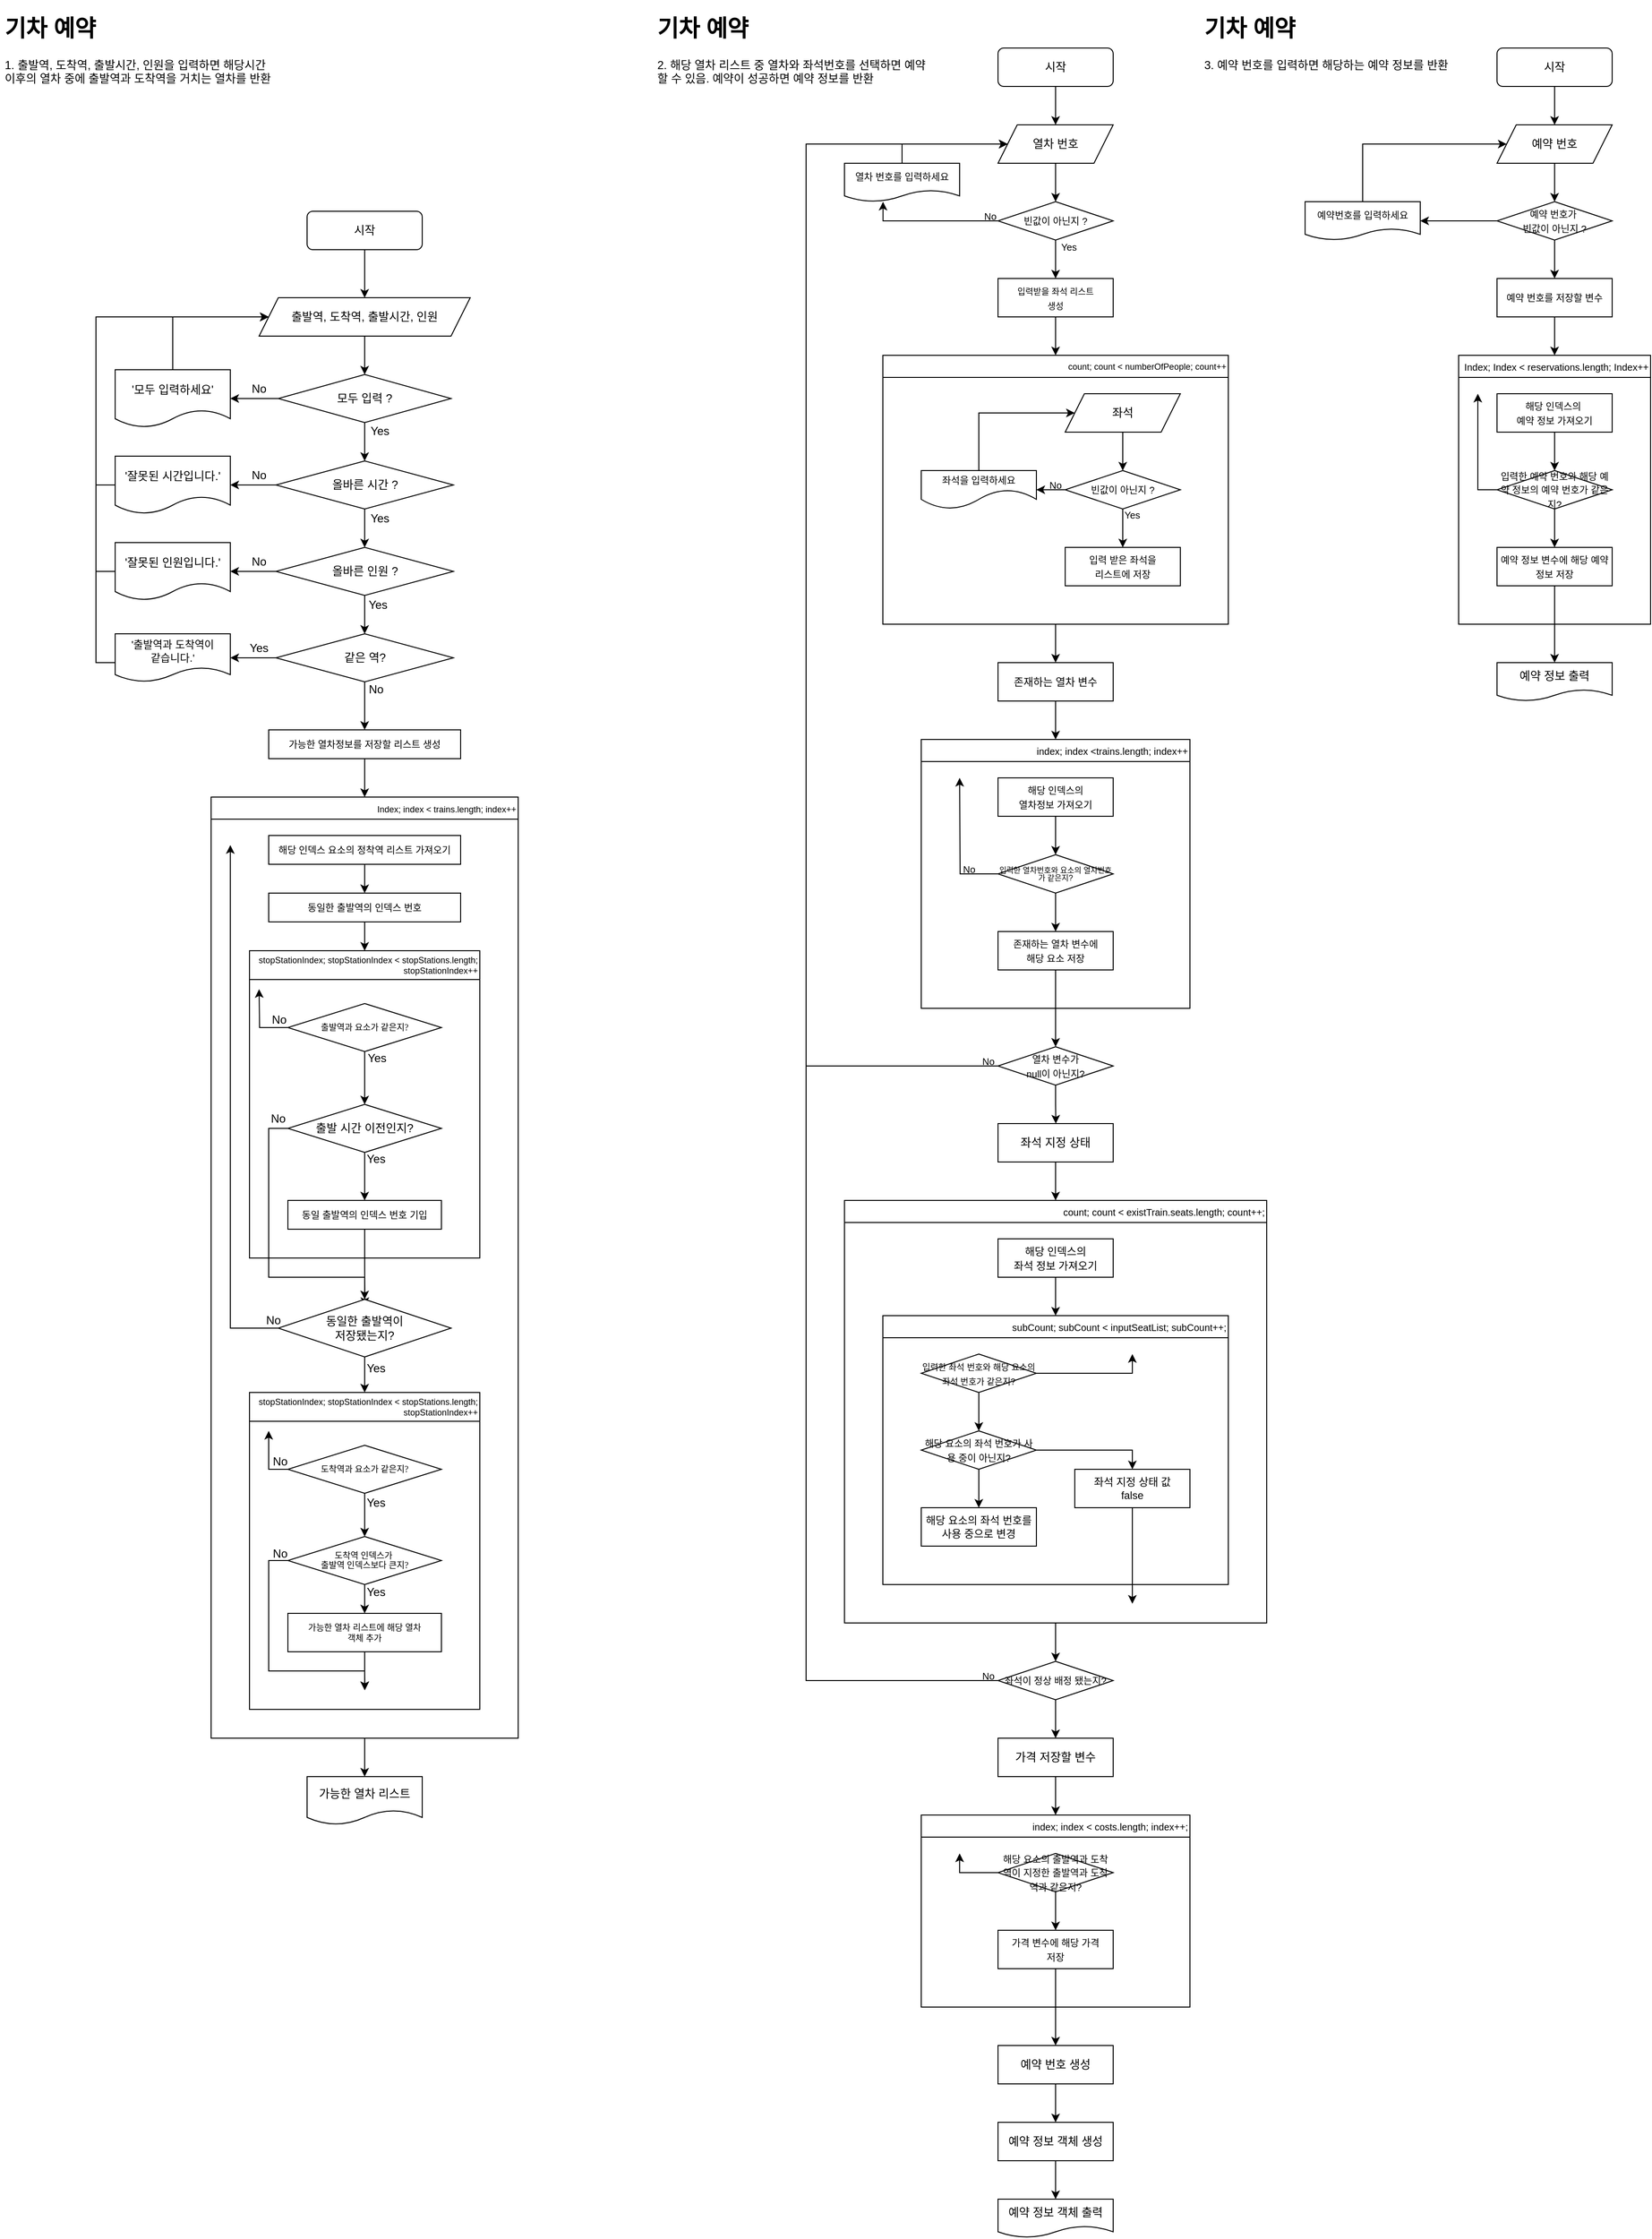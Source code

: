 <mxfile version="21.0.6" type="github">
  <diagram name="페이지-1" id="RF2ZQTDSKfN1Xpy7IFro">
    <mxGraphModel dx="910" dy="476" grid="1" gridSize="10" guides="1" tooltips="1" connect="1" arrows="1" fold="1" page="1" pageScale="1" pageWidth="1654" pageHeight="2336" math="0" shadow="0">
      <root>
        <mxCell id="0" />
        <mxCell id="1" parent="0" />
        <mxCell id="cRbMEcqVbHyRxsntm33S-1" value="&lt;h1&gt;기차 예약&lt;/h1&gt;&lt;p&gt;&lt;span style=&quot;background-color: initial;&quot;&gt;2. 해당 열차 리스트 중 열차와 좌석번호를 선택하면 예약할 수 있음. 예약이 성공하면 예약 정보를 반환&lt;/span&gt;&lt;br&gt;&lt;/p&gt;" style="text;html=1;strokeColor=none;fillColor=none;spacing=5;spacingTop=-20;whiteSpace=wrap;overflow=hidden;rounded=0;labelBackgroundColor=none;" parent="1" vertex="1">
          <mxGeometry x="720" y="40" width="290" height="110" as="geometry" />
        </mxCell>
        <mxCell id="cRbMEcqVbHyRxsntm33S-4" style="edgeStyle=orthogonalEdgeStyle;rounded=0;orthogonalLoop=1;jettySize=auto;html=1;exitX=0.5;exitY=1;exitDx=0;exitDy=0;entryX=0.5;entryY=0;entryDx=0;entryDy=0;labelBackgroundColor=none;fontColor=default;" parent="1" source="cRbMEcqVbHyRxsntm33S-2" target="cRbMEcqVbHyRxsntm33S-3" edge="1">
          <mxGeometry relative="1" as="geometry" />
        </mxCell>
        <mxCell id="cRbMEcqVbHyRxsntm33S-2" value="시작" style="rounded=1;whiteSpace=wrap;html=1;labelBackgroundColor=none;" parent="1" vertex="1">
          <mxGeometry x="360" y="250" width="120" height="40" as="geometry" />
        </mxCell>
        <mxCell id="cRbMEcqVbHyRxsntm33S-7" style="edgeStyle=orthogonalEdgeStyle;rounded=0;orthogonalLoop=1;jettySize=auto;html=1;exitX=0.5;exitY=1;exitDx=0;exitDy=0;entryX=0.5;entryY=0;entryDx=0;entryDy=0;labelBackgroundColor=none;fontColor=default;" parent="1" source="cRbMEcqVbHyRxsntm33S-3" target="cRbMEcqVbHyRxsntm33S-5" edge="1">
          <mxGeometry relative="1" as="geometry" />
        </mxCell>
        <mxCell id="cRbMEcqVbHyRxsntm33S-3" value="출발역, 도착역, 출발시간, 인원" style="shape=parallelogram;perimeter=parallelogramPerimeter;whiteSpace=wrap;html=1;fixedSize=1;labelBackgroundColor=none;" parent="1" vertex="1">
          <mxGeometry x="310" y="340" width="220" height="40" as="geometry" />
        </mxCell>
        <mxCell id="cRbMEcqVbHyRxsntm33S-9" style="edgeStyle=orthogonalEdgeStyle;rounded=0;orthogonalLoop=1;jettySize=auto;html=1;exitX=0;exitY=0.5;exitDx=0;exitDy=0;entryX=1;entryY=0.5;entryDx=0;entryDy=0;labelBackgroundColor=none;fontColor=default;" parent="1" source="cRbMEcqVbHyRxsntm33S-5" target="cRbMEcqVbHyRxsntm33S-8" edge="1">
          <mxGeometry relative="1" as="geometry" />
        </mxCell>
        <mxCell id="cRbMEcqVbHyRxsntm33S-12" value="" style="edgeStyle=orthogonalEdgeStyle;rounded=0;orthogonalLoop=1;jettySize=auto;html=1;startArrow=none;labelBackgroundColor=none;fontColor=default;" parent="1" source="cRbMEcqVbHyRxsntm33S-13" edge="1">
          <mxGeometry relative="1" as="geometry">
            <mxPoint x="250" y="445" as="targetPoint" />
          </mxGeometry>
        </mxCell>
        <mxCell id="cRbMEcqVbHyRxsntm33S-16" style="edgeStyle=orthogonalEdgeStyle;rounded=0;orthogonalLoop=1;jettySize=auto;html=1;entryX=0.5;entryY=0;entryDx=0;entryDy=0;labelBackgroundColor=none;fontColor=default;" parent="1" source="cRbMEcqVbHyRxsntm33S-5" target="cRbMEcqVbHyRxsntm33S-15" edge="1">
          <mxGeometry relative="1" as="geometry" />
        </mxCell>
        <mxCell id="cRbMEcqVbHyRxsntm33S-5" value="모두 입력 ?" style="rhombus;whiteSpace=wrap;html=1;labelBackgroundColor=none;" parent="1" vertex="1">
          <mxGeometry x="330" y="420" width="180" height="50" as="geometry" />
        </mxCell>
        <mxCell id="cRbMEcqVbHyRxsntm33S-10" style="edgeStyle=orthogonalEdgeStyle;rounded=0;orthogonalLoop=1;jettySize=auto;html=1;exitX=0.5;exitY=0;exitDx=0;exitDy=0;labelBackgroundColor=none;fontColor=default;" parent="1" source="cRbMEcqVbHyRxsntm33S-8" edge="1">
          <mxGeometry relative="1" as="geometry">
            <mxPoint x="320" y="360" as="targetPoint" />
            <Array as="points">
              <mxPoint x="220" y="360" />
            </Array>
          </mxGeometry>
        </mxCell>
        <mxCell id="cRbMEcqVbHyRxsntm33S-8" value="&#39;모두 입력하세요&#39;" style="shape=document;whiteSpace=wrap;html=1;boundedLbl=1;labelBackgroundColor=none;" parent="1" vertex="1">
          <mxGeometry x="160" y="415" width="120" height="60" as="geometry" />
        </mxCell>
        <mxCell id="cRbMEcqVbHyRxsntm33S-13" value="No" style="text;html=1;strokeColor=none;fillColor=none;align=center;verticalAlign=middle;whiteSpace=wrap;rounded=0;labelBackgroundColor=none;" parent="1" vertex="1">
          <mxGeometry x="280" y="420" width="60" height="30" as="geometry" />
        </mxCell>
        <mxCell id="cRbMEcqVbHyRxsntm33S-19" style="edgeStyle=orthogonalEdgeStyle;rounded=0;orthogonalLoop=1;jettySize=auto;html=1;exitX=0;exitY=0.5;exitDx=0;exitDy=0;entryX=1;entryY=0.5;entryDx=0;entryDy=0;labelBackgroundColor=none;fontColor=default;" parent="1" source="cRbMEcqVbHyRxsntm33S-15" target="cRbMEcqVbHyRxsntm33S-17" edge="1">
          <mxGeometry relative="1" as="geometry" />
        </mxCell>
        <mxCell id="cRbMEcqVbHyRxsntm33S-27" style="edgeStyle=orthogonalEdgeStyle;rounded=0;orthogonalLoop=1;jettySize=auto;html=1;exitX=0.5;exitY=1;exitDx=0;exitDy=0;entryX=0.5;entryY=0;entryDx=0;entryDy=0;labelBackgroundColor=none;fontColor=default;" parent="1" source="cRbMEcqVbHyRxsntm33S-15" target="cRbMEcqVbHyRxsntm33S-24" edge="1">
          <mxGeometry relative="1" as="geometry" />
        </mxCell>
        <mxCell id="cRbMEcqVbHyRxsntm33S-15" value="올바른 시간 ?" style="rhombus;whiteSpace=wrap;html=1;labelBackgroundColor=none;" parent="1" vertex="1">
          <mxGeometry x="327.5" y="510" width="185" height="50" as="geometry" />
        </mxCell>
        <mxCell id="cRbMEcqVbHyRxsntm33S-18" style="edgeStyle=orthogonalEdgeStyle;rounded=0;orthogonalLoop=1;jettySize=auto;html=1;exitX=0;exitY=0.5;exitDx=0;exitDy=0;entryX=0;entryY=0.5;entryDx=0;entryDy=0;labelBackgroundColor=none;fontColor=default;" parent="1" source="cRbMEcqVbHyRxsntm33S-17" target="cRbMEcqVbHyRxsntm33S-3" edge="1">
          <mxGeometry relative="1" as="geometry">
            <Array as="points">
              <mxPoint x="140" y="535" />
              <mxPoint x="140" y="360" />
            </Array>
          </mxGeometry>
        </mxCell>
        <mxCell id="cRbMEcqVbHyRxsntm33S-17" value="&#39;잘못된 시간입니다.&#39;" style="shape=document;whiteSpace=wrap;html=1;boundedLbl=1;labelBackgroundColor=none;" parent="1" vertex="1">
          <mxGeometry x="160" y="505" width="120" height="60" as="geometry" />
        </mxCell>
        <mxCell id="cRbMEcqVbHyRxsntm33S-20" value="No" style="text;html=1;strokeColor=none;fillColor=none;align=center;verticalAlign=middle;whiteSpace=wrap;rounded=0;labelBackgroundColor=none;" parent="1" vertex="1">
          <mxGeometry x="280" y="510" width="60" height="30" as="geometry" />
        </mxCell>
        <mxCell id="cRbMEcqVbHyRxsntm33S-21" value="Yes" style="text;html=1;strokeColor=none;fillColor=none;align=center;verticalAlign=middle;whiteSpace=wrap;rounded=0;labelBackgroundColor=none;" parent="1" vertex="1">
          <mxGeometry x="406" y="464" width="60" height="30" as="geometry" />
        </mxCell>
        <mxCell id="cRbMEcqVbHyRxsntm33S-22" value="Yes" style="text;html=1;strokeColor=none;fillColor=none;align=center;verticalAlign=middle;whiteSpace=wrap;rounded=0;labelBackgroundColor=none;" parent="1" vertex="1">
          <mxGeometry x="406" y="555" width="60" height="30" as="geometry" />
        </mxCell>
        <mxCell id="cRbMEcqVbHyRxsntm33S-28" style="edgeStyle=orthogonalEdgeStyle;rounded=0;orthogonalLoop=1;jettySize=auto;html=1;exitX=0;exitY=0.5;exitDx=0;exitDy=0;entryX=1;entryY=0.5;entryDx=0;entryDy=0;labelBackgroundColor=none;fontColor=default;" parent="1" source="cRbMEcqVbHyRxsntm33S-24" target="cRbMEcqVbHyRxsntm33S-25" edge="1">
          <mxGeometry relative="1" as="geometry" />
        </mxCell>
        <mxCell id="cRbMEcqVbHyRxsntm33S-76" style="edgeStyle=orthogonalEdgeStyle;rounded=0;orthogonalLoop=1;jettySize=auto;html=1;exitX=0.5;exitY=1;exitDx=0;exitDy=0;entryX=0.5;entryY=0;entryDx=0;entryDy=0;labelBackgroundColor=none;fontColor=default;" parent="1" source="cRbMEcqVbHyRxsntm33S-24" target="cRbMEcqVbHyRxsntm33S-72" edge="1">
          <mxGeometry relative="1" as="geometry" />
        </mxCell>
        <mxCell id="cRbMEcqVbHyRxsntm33S-24" value="올바른 인원 ?" style="rhombus;whiteSpace=wrap;html=1;labelBackgroundColor=none;" parent="1" vertex="1">
          <mxGeometry x="327.5" y="600" width="185" height="50" as="geometry" />
        </mxCell>
        <mxCell id="cRbMEcqVbHyRxsntm33S-30" style="edgeStyle=orthogonalEdgeStyle;rounded=0;orthogonalLoop=1;jettySize=auto;html=1;exitX=0;exitY=0.5;exitDx=0;exitDy=0;labelBackgroundColor=none;fontColor=default;" parent="1" source="cRbMEcqVbHyRxsntm33S-25" edge="1">
          <mxGeometry relative="1" as="geometry">
            <mxPoint x="320" y="360" as="targetPoint" />
            <Array as="points">
              <mxPoint x="140" y="625" />
              <mxPoint x="140" y="360" />
            </Array>
          </mxGeometry>
        </mxCell>
        <mxCell id="cRbMEcqVbHyRxsntm33S-25" value="&#39;잘못된 인원입니다.&#39;" style="shape=document;whiteSpace=wrap;html=1;boundedLbl=1;labelBackgroundColor=none;" parent="1" vertex="1">
          <mxGeometry x="160" y="595" width="120" height="60" as="geometry" />
        </mxCell>
        <mxCell id="cRbMEcqVbHyRxsntm33S-29" value="No" style="text;html=1;strokeColor=none;fillColor=none;align=center;verticalAlign=middle;whiteSpace=wrap;rounded=0;labelBackgroundColor=none;" parent="1" vertex="1">
          <mxGeometry x="280" y="600" width="60" height="30" as="geometry" />
        </mxCell>
        <mxCell id="cRbMEcqVbHyRxsntm33S-99" style="edgeStyle=orthogonalEdgeStyle;rounded=0;orthogonalLoop=1;jettySize=auto;html=1;exitX=0.5;exitY=1;exitDx=0;exitDy=0;entryX=0.5;entryY=0;entryDx=0;entryDy=0;labelBackgroundColor=none;fontColor=default;" parent="1" source="cRbMEcqVbHyRxsntm33S-46" target="cRbMEcqVbHyRxsntm33S-31" edge="1">
          <mxGeometry relative="1" as="geometry" />
        </mxCell>
        <mxCell id="cRbMEcqVbHyRxsntm33S-46" value="&lt;span style=&quot;font-size: 10px;&quot;&gt;가능한 열차정보를 저장할 리스트 생성&lt;/span&gt;" style="rounded=0;whiteSpace=wrap;html=1;labelBackgroundColor=none;" parent="1" vertex="1">
          <mxGeometry x="320" y="790" width="200" height="30" as="geometry" />
        </mxCell>
        <mxCell id="cRbMEcqVbHyRxsntm33S-57" style="edgeStyle=orthogonalEdgeStyle;rounded=0;orthogonalLoop=1;jettySize=auto;html=1;exitX=0;exitY=0.5;exitDx=0;exitDy=0;labelBackgroundColor=none;fontColor=default;" parent="1" source="cRbMEcqVbHyRxsntm33S-56" edge="1">
          <mxGeometry relative="1" as="geometry">
            <mxPoint x="280" y="910" as="targetPoint" />
            <Array as="points">
              <mxPoint x="280" y="1230" />
              <mxPoint x="280" y="816" />
            </Array>
          </mxGeometry>
        </mxCell>
        <mxCell id="cRbMEcqVbHyRxsntm33S-74" style="edgeStyle=orthogonalEdgeStyle;rounded=0;orthogonalLoop=1;jettySize=auto;html=1;exitX=0;exitY=0.5;exitDx=0;exitDy=0;entryX=1;entryY=0.5;entryDx=0;entryDy=0;labelBackgroundColor=none;fontColor=default;" parent="1" source="cRbMEcqVbHyRxsntm33S-72" target="cRbMEcqVbHyRxsntm33S-73" edge="1">
          <mxGeometry relative="1" as="geometry" />
        </mxCell>
        <mxCell id="cRbMEcqVbHyRxsntm33S-79" style="edgeStyle=orthogonalEdgeStyle;rounded=0;orthogonalLoop=1;jettySize=auto;html=1;exitX=0.5;exitY=1;exitDx=0;exitDy=0;entryX=0.5;entryY=0;entryDx=0;entryDy=0;labelBackgroundColor=none;fontColor=default;" parent="1" source="cRbMEcqVbHyRxsntm33S-72" target="cRbMEcqVbHyRxsntm33S-46" edge="1">
          <mxGeometry relative="1" as="geometry" />
        </mxCell>
        <mxCell id="cRbMEcqVbHyRxsntm33S-72" value="같은 역?" style="rhombus;whiteSpace=wrap;html=1;labelBackgroundColor=none;" parent="1" vertex="1">
          <mxGeometry x="327.5" y="690" width="185" height="50" as="geometry" />
        </mxCell>
        <mxCell id="cRbMEcqVbHyRxsntm33S-80" style="edgeStyle=orthogonalEdgeStyle;rounded=0;orthogonalLoop=1;jettySize=auto;html=1;exitX=0;exitY=0.5;exitDx=0;exitDy=0;labelBackgroundColor=none;fontColor=default;" parent="1" source="cRbMEcqVbHyRxsntm33S-73" edge="1">
          <mxGeometry relative="1" as="geometry">
            <mxPoint x="320" y="360" as="targetPoint" />
            <Array as="points">
              <mxPoint x="140" y="720" />
              <mxPoint x="140" y="360" />
            </Array>
          </mxGeometry>
        </mxCell>
        <mxCell id="cRbMEcqVbHyRxsntm33S-73" value="&#39;출발역과 도착역이 &lt;br style=&quot;font-size: 11px;&quot;&gt;같습니다.&#39;" style="shape=document;whiteSpace=wrap;html=1;boundedLbl=1;fontSize=11;labelBackgroundColor=none;" parent="1" vertex="1">
          <mxGeometry x="160" y="690" width="120" height="50" as="geometry" />
        </mxCell>
        <mxCell id="cRbMEcqVbHyRxsntm33S-75" value="Yes" style="text;html=1;strokeColor=none;fillColor=none;align=center;verticalAlign=middle;whiteSpace=wrap;rounded=0;labelBackgroundColor=none;" parent="1" vertex="1">
          <mxGeometry x="280" y="690" width="60" height="30" as="geometry" />
        </mxCell>
        <mxCell id="cRbMEcqVbHyRxsntm33S-77" value="Yes" style="text;html=1;strokeColor=none;fillColor=none;align=center;verticalAlign=middle;whiteSpace=wrap;rounded=0;labelBackgroundColor=none;" parent="1" vertex="1">
          <mxGeometry x="404" y="645" width="60" height="30" as="geometry" />
        </mxCell>
        <mxCell id="cRbMEcqVbHyRxsntm33S-78" value="No" style="text;html=1;strokeColor=none;fillColor=none;align=center;verticalAlign=middle;whiteSpace=wrap;rounded=0;labelBackgroundColor=none;" parent="1" vertex="1">
          <mxGeometry x="402" y="733" width="60" height="30" as="geometry" />
        </mxCell>
        <mxCell id="cRbMEcqVbHyRxsntm33S-103" style="edgeStyle=orthogonalEdgeStyle;rounded=0;orthogonalLoop=1;jettySize=auto;html=1;exitX=0.5;exitY=1;exitDx=0;exitDy=0;entryX=0.5;entryY=0;entryDx=0;entryDy=0;labelBackgroundColor=none;fontColor=default;" parent="1" source="cRbMEcqVbHyRxsntm33S-31" target="cRbMEcqVbHyRxsntm33S-102" edge="1">
          <mxGeometry relative="1" as="geometry" />
        </mxCell>
        <mxCell id="cRbMEcqVbHyRxsntm33S-31" value="&lt;span style=&quot;font-weight: normal;&quot;&gt;&lt;font style=&quot;font-size: 9px;&quot;&gt;Index; index &amp;lt; trains.length; index++&lt;/font&gt;&lt;/span&gt;" style="swimlane;whiteSpace=wrap;html=1;align=right;labelBackgroundColor=none;" parent="1" vertex="1">
          <mxGeometry x="260" y="860" width="320" height="980" as="geometry">
            <mxRectangle x="320" y="710" width="200" height="30" as="alternateBounds" />
          </mxGeometry>
        </mxCell>
        <mxCell id="cRbMEcqVbHyRxsntm33S-54" style="edgeStyle=orthogonalEdgeStyle;rounded=0;orthogonalLoop=1;jettySize=auto;html=1;exitX=0.5;exitY=1;exitDx=0;exitDy=0;entryX=0.5;entryY=0;entryDx=0;entryDy=0;labelBackgroundColor=none;fontColor=default;" parent="cRbMEcqVbHyRxsntm33S-31" source="cRbMEcqVbHyRxsntm33S-34" target="cRbMEcqVbHyRxsntm33S-51" edge="1">
          <mxGeometry relative="1" as="geometry" />
        </mxCell>
        <mxCell id="cRbMEcqVbHyRxsntm33S-34" value="&lt;font style=&quot;font-size: 10px;&quot;&gt;해당 인덱스 요소의 정착역 리스트 가져오기&lt;/font&gt;" style="rounded=0;whiteSpace=wrap;html=1;labelBackgroundColor=none;" parent="cRbMEcqVbHyRxsntm33S-31" vertex="1">
          <mxGeometry x="60" y="40" width="200" height="30" as="geometry" />
        </mxCell>
        <mxCell id="cRbMEcqVbHyRxsntm33S-35" value="&lt;span style=&quot;font-weight: normal; font-size: 9px;&quot;&gt;&lt;font style=&quot;font-size: 9px;&quot;&gt;stopStationIndex; stopStationIndex &amp;lt; stopStations.length; stopStationIndex++&lt;/font&gt;&lt;/span&gt;" style="swimlane;whiteSpace=wrap;html=1;startSize=30;fontSize=9;align=right;labelBackgroundColor=none;" parent="cRbMEcqVbHyRxsntm33S-31" vertex="1">
          <mxGeometry x="40" y="160" width="240" height="320" as="geometry" />
        </mxCell>
        <mxCell id="cRbMEcqVbHyRxsntm33S-45" style="edgeStyle=orthogonalEdgeStyle;rounded=0;orthogonalLoop=1;jettySize=auto;html=1;exitX=0;exitY=0.5;exitDx=0;exitDy=0;labelBackgroundColor=none;fontColor=default;" parent="cRbMEcqVbHyRxsntm33S-35" source="cRbMEcqVbHyRxsntm33S-36" edge="1">
          <mxGeometry relative="1" as="geometry">
            <mxPoint x="10" y="40" as="targetPoint" />
          </mxGeometry>
        </mxCell>
        <mxCell id="cRbMEcqVbHyRxsntm33S-83" style="edgeStyle=orthogonalEdgeStyle;rounded=0;orthogonalLoop=1;jettySize=auto;html=1;exitX=0.5;exitY=1;exitDx=0;exitDy=0;entryX=0.5;entryY=0;entryDx=0;entryDy=0;labelBackgroundColor=none;fontColor=default;" parent="cRbMEcqVbHyRxsntm33S-35" source="cRbMEcqVbHyRxsntm33S-36" target="cRbMEcqVbHyRxsntm33S-69" edge="1">
          <mxGeometry relative="1" as="geometry" />
        </mxCell>
        <mxCell id="cRbMEcqVbHyRxsntm33S-36" value="&lt;p style=&quot;font-size: 9px;&quot;&gt;&lt;font face=&quot;Tahoma&quot; style=&quot;font-size: 9px;&quot;&gt;출발역과 요소가 같은지?&lt;/font&gt;&lt;/p&gt;" style="rhombus;whiteSpace=wrap;html=1;fontSize=9;labelBackgroundColor=none;" parent="cRbMEcqVbHyRxsntm33S-35" vertex="1">
          <mxGeometry x="40" y="55" width="160" height="50" as="geometry" />
        </mxCell>
        <mxCell id="cRbMEcqVbHyRxsntm33S-85" style="edgeStyle=orthogonalEdgeStyle;rounded=0;orthogonalLoop=1;jettySize=auto;html=1;exitX=0.5;exitY=1;exitDx=0;exitDy=0;labelBackgroundColor=none;fontColor=default;" parent="cRbMEcqVbHyRxsntm33S-35" source="cRbMEcqVbHyRxsntm33S-41" edge="1">
          <mxGeometry relative="1" as="geometry">
            <mxPoint x="120.276" y="370" as="targetPoint" />
          </mxGeometry>
        </mxCell>
        <mxCell id="cRbMEcqVbHyRxsntm33S-41" value="&lt;font style=&quot;font-size: 10px;&quot;&gt;동일 출발역의 인덱스 번호 기입&lt;/font&gt;" style="rounded=0;whiteSpace=wrap;html=1;fontSize=11;labelBackgroundColor=none;" parent="cRbMEcqVbHyRxsntm33S-35" vertex="1">
          <mxGeometry x="40" y="260" width="160" height="30" as="geometry" />
        </mxCell>
        <mxCell id="cRbMEcqVbHyRxsntm33S-84" style="edgeStyle=orthogonalEdgeStyle;rounded=0;orthogonalLoop=1;jettySize=auto;html=1;exitX=0.5;exitY=1;exitDx=0;exitDy=0;entryX=0.5;entryY=0;entryDx=0;entryDy=0;labelBackgroundColor=none;fontColor=default;" parent="cRbMEcqVbHyRxsntm33S-35" source="cRbMEcqVbHyRxsntm33S-69" target="cRbMEcqVbHyRxsntm33S-41" edge="1">
          <mxGeometry relative="1" as="geometry" />
        </mxCell>
        <mxCell id="cRbMEcqVbHyRxsntm33S-69" value="출발 시간 이전인지?" style="rhombus;whiteSpace=wrap;html=1;labelBackgroundColor=none;" parent="cRbMEcqVbHyRxsntm33S-35" vertex="1">
          <mxGeometry x="40" y="160" width="160" height="50" as="geometry" />
        </mxCell>
        <mxCell id="cRbMEcqVbHyRxsntm33S-81" value="No" style="text;html=1;strokeColor=none;fillColor=none;align=center;verticalAlign=middle;whiteSpace=wrap;rounded=0;labelBackgroundColor=none;" parent="cRbMEcqVbHyRxsntm33S-35" vertex="1">
          <mxGeometry x="1" y="57" width="60" height="30" as="geometry" />
        </mxCell>
        <mxCell id="cRbMEcqVbHyRxsntm33S-82" value="No" style="text;html=1;strokeColor=none;fillColor=none;align=center;verticalAlign=middle;whiteSpace=wrap;rounded=0;labelBackgroundColor=none;" parent="cRbMEcqVbHyRxsntm33S-35" vertex="1">
          <mxGeometry y="160" width="60" height="30" as="geometry" />
        </mxCell>
        <mxCell id="cRbMEcqVbHyRxsntm33S-86" value="Yes" style="text;html=1;strokeColor=none;fillColor=none;align=center;verticalAlign=middle;whiteSpace=wrap;rounded=0;labelBackgroundColor=none;" parent="cRbMEcqVbHyRxsntm33S-35" vertex="1">
          <mxGeometry x="103" y="97" width="60" height="30" as="geometry" />
        </mxCell>
        <mxCell id="cRbMEcqVbHyRxsntm33S-87" value="Yes" style="text;html=1;strokeColor=none;fillColor=none;align=center;verticalAlign=middle;whiteSpace=wrap;rounded=0;labelBackgroundColor=none;" parent="cRbMEcqVbHyRxsntm33S-35" vertex="1">
          <mxGeometry x="102" y="202" width="60" height="30" as="geometry" />
        </mxCell>
        <mxCell id="cRbMEcqVbHyRxsntm33S-55" style="edgeStyle=orthogonalEdgeStyle;rounded=0;orthogonalLoop=1;jettySize=auto;html=1;exitX=0.5;exitY=1;exitDx=0;exitDy=0;entryX=0.5;entryY=0;entryDx=0;entryDy=0;labelBackgroundColor=none;fontColor=default;" parent="cRbMEcqVbHyRxsntm33S-31" source="cRbMEcqVbHyRxsntm33S-51" target="cRbMEcqVbHyRxsntm33S-35" edge="1">
          <mxGeometry relative="1" as="geometry" />
        </mxCell>
        <mxCell id="cRbMEcqVbHyRxsntm33S-51" value="&lt;font style=&quot;font-size: 10px;&quot;&gt;동일한 출발역의 인덱스 번호&lt;/font&gt;" style="rounded=0;whiteSpace=wrap;html=1;labelBackgroundColor=none;" parent="cRbMEcqVbHyRxsntm33S-31" vertex="1">
          <mxGeometry x="60" y="100" width="200" height="30" as="geometry" />
        </mxCell>
        <mxCell id="cRbMEcqVbHyRxsntm33S-58" value="&lt;span style=&quot;font-weight: normal; font-size: 9px;&quot;&gt;&lt;font style=&quot;font-size: 9px;&quot;&gt;stopStationIndex; stopStationIndex &amp;lt; stopStations.length; stopStationIndex++&lt;/font&gt;&lt;/span&gt;" style="swimlane;whiteSpace=wrap;html=1;startSize=30;fontSize=9;align=right;labelBackgroundColor=none;" parent="cRbMEcqVbHyRxsntm33S-31" vertex="1">
          <mxGeometry x="40" y="620" width="240" height="330" as="geometry" />
        </mxCell>
        <mxCell id="cRbMEcqVbHyRxsntm33S-59" style="edgeStyle=orthogonalEdgeStyle;rounded=0;orthogonalLoop=1;jettySize=auto;html=1;exitX=0.5;exitY=1;exitDx=0;exitDy=0;entryX=0.5;entryY=0;entryDx=0;entryDy=0;labelBackgroundColor=none;fontColor=default;" parent="cRbMEcqVbHyRxsntm33S-58" source="cRbMEcqVbHyRxsntm33S-61" target="cRbMEcqVbHyRxsntm33S-65" edge="1">
          <mxGeometry relative="1" as="geometry">
            <mxPoint x="120" y="135" as="targetPoint" />
          </mxGeometry>
        </mxCell>
        <mxCell id="cRbMEcqVbHyRxsntm33S-60" style="edgeStyle=orthogonalEdgeStyle;rounded=0;orthogonalLoop=1;jettySize=auto;html=1;exitX=0;exitY=0.5;exitDx=0;exitDy=0;labelBackgroundColor=none;fontColor=default;" parent="cRbMEcqVbHyRxsntm33S-58" source="cRbMEcqVbHyRxsntm33S-61" edge="1">
          <mxGeometry relative="1" as="geometry">
            <mxPoint x="20" y="40" as="targetPoint" />
            <Array as="points">
              <mxPoint x="20" y="80" />
              <mxPoint x="20" y="40" />
            </Array>
          </mxGeometry>
        </mxCell>
        <mxCell id="cRbMEcqVbHyRxsntm33S-61" value="&lt;p style=&quot;font-size: 9px;&quot;&gt;&lt;font face=&quot;Tahoma&quot; style=&quot;font-size: 9px;&quot;&gt;도착역과 요소가 같은지?&lt;/font&gt;&lt;/p&gt;" style="rhombus;whiteSpace=wrap;html=1;fontSize=9;labelBackgroundColor=none;" parent="cRbMEcqVbHyRxsntm33S-58" vertex="1">
          <mxGeometry x="40" y="55" width="160" height="50" as="geometry" />
        </mxCell>
        <mxCell id="cRbMEcqVbHyRxsntm33S-91" style="edgeStyle=orthogonalEdgeStyle;rounded=0;orthogonalLoop=1;jettySize=auto;html=1;exitX=0.5;exitY=1;exitDx=0;exitDy=0;entryX=0.5;entryY=0;entryDx=0;entryDy=0;labelBackgroundColor=none;fontColor=default;" parent="cRbMEcqVbHyRxsntm33S-58" source="cRbMEcqVbHyRxsntm33S-65" target="cRbMEcqVbHyRxsntm33S-67" edge="1">
          <mxGeometry relative="1" as="geometry" />
        </mxCell>
        <mxCell id="cRbMEcqVbHyRxsntm33S-100" style="edgeStyle=orthogonalEdgeStyle;rounded=0;orthogonalLoop=1;jettySize=auto;html=1;exitX=0;exitY=0.5;exitDx=0;exitDy=0;labelBackgroundColor=none;fontColor=default;" parent="cRbMEcqVbHyRxsntm33S-58" source="cRbMEcqVbHyRxsntm33S-65" edge="1">
          <mxGeometry relative="1" as="geometry">
            <mxPoint x="120" y="310" as="targetPoint" />
            <Array as="points">
              <mxPoint x="20" y="175" />
              <mxPoint x="20" y="290" />
            </Array>
          </mxGeometry>
        </mxCell>
        <mxCell id="cRbMEcqVbHyRxsntm33S-65" value="&lt;p style=&quot;font-size: 9px; line-height: 10%;&quot;&gt;&lt;font face=&quot;Tahoma&quot; style=&quot;font-size: 9px;&quot;&gt;도착역 인덱스가&amp;nbsp;&lt;/font&gt;&lt;/p&gt;&lt;p style=&quot;font-size: 9px; line-height: 10%;&quot;&gt;&lt;font face=&quot;Tahoma&quot; style=&quot;font-size: 9px;&quot;&gt;출발역 인덱스보다 큰지?&lt;/font&gt;&lt;/p&gt;" style="rhombus;whiteSpace=wrap;html=1;fontSize=9;labelBackgroundColor=none;" parent="cRbMEcqVbHyRxsntm33S-58" vertex="1">
          <mxGeometry x="40" y="150" width="160" height="50" as="geometry" />
        </mxCell>
        <mxCell id="cRbMEcqVbHyRxsntm33S-101" style="edgeStyle=orthogonalEdgeStyle;rounded=0;orthogonalLoop=1;jettySize=auto;html=1;exitX=0.5;exitY=1;exitDx=0;exitDy=0;labelBackgroundColor=none;fontColor=default;" parent="cRbMEcqVbHyRxsntm33S-58" source="cRbMEcqVbHyRxsntm33S-67" edge="1">
          <mxGeometry relative="1" as="geometry">
            <mxPoint x="120.276" y="310" as="targetPoint" />
          </mxGeometry>
        </mxCell>
        <mxCell id="cRbMEcqVbHyRxsntm33S-67" value="가능한 열차 리스트에 해당 열차 &lt;br&gt;객체 추가" style="rounded=0;whiteSpace=wrap;html=1;fontSize=9;labelBackgroundColor=none;" parent="cRbMEcqVbHyRxsntm33S-58" vertex="1">
          <mxGeometry x="40" y="230" width="160" height="40" as="geometry" />
        </mxCell>
        <mxCell id="cRbMEcqVbHyRxsntm33S-92" value="No" style="text;html=1;strokeColor=none;fillColor=none;align=center;verticalAlign=middle;whiteSpace=wrap;rounded=0;labelBackgroundColor=none;" parent="cRbMEcqVbHyRxsntm33S-58" vertex="1">
          <mxGeometry x="2" y="57" width="60" height="30" as="geometry" />
        </mxCell>
        <mxCell id="cRbMEcqVbHyRxsntm33S-93" value="No" style="text;html=1;strokeColor=none;fillColor=none;align=center;verticalAlign=middle;whiteSpace=wrap;rounded=0;labelBackgroundColor=none;" parent="cRbMEcqVbHyRxsntm33S-58" vertex="1">
          <mxGeometry x="2" y="153" width="60" height="30" as="geometry" />
        </mxCell>
        <mxCell id="cRbMEcqVbHyRxsntm33S-95" value="Yes" style="text;html=1;strokeColor=none;fillColor=none;align=center;verticalAlign=middle;whiteSpace=wrap;rounded=0;labelBackgroundColor=none;" parent="cRbMEcqVbHyRxsntm33S-58" vertex="1">
          <mxGeometry x="102" y="100" width="60" height="30" as="geometry" />
        </mxCell>
        <mxCell id="cRbMEcqVbHyRxsntm33S-96" value="Yes" style="text;html=1;strokeColor=none;fillColor=none;align=center;verticalAlign=middle;whiteSpace=wrap;rounded=0;labelBackgroundColor=none;" parent="cRbMEcqVbHyRxsntm33S-58" vertex="1">
          <mxGeometry x="102" y="193" width="60" height="30" as="geometry" />
        </mxCell>
        <mxCell id="cRbMEcqVbHyRxsntm33S-90" style="edgeStyle=orthogonalEdgeStyle;rounded=0;orthogonalLoop=1;jettySize=auto;html=1;exitX=0.5;exitY=1;exitDx=0;exitDy=0;entryX=0.5;entryY=0;entryDx=0;entryDy=0;labelBackgroundColor=none;fontColor=default;" parent="cRbMEcqVbHyRxsntm33S-31" source="cRbMEcqVbHyRxsntm33S-56" target="cRbMEcqVbHyRxsntm33S-58" edge="1">
          <mxGeometry relative="1" as="geometry" />
        </mxCell>
        <mxCell id="cRbMEcqVbHyRxsntm33S-56" value="동일한 출발역이 &lt;br&gt;저장됐는지?" style="rhombus;whiteSpace=wrap;html=1;labelBackgroundColor=none;" parent="cRbMEcqVbHyRxsntm33S-31" vertex="1">
          <mxGeometry x="70" y="523" width="180" height="60" as="geometry" />
        </mxCell>
        <mxCell id="cRbMEcqVbHyRxsntm33S-71" style="edgeStyle=orthogonalEdgeStyle;rounded=0;orthogonalLoop=1;jettySize=auto;html=1;exitX=0;exitY=0.5;exitDx=0;exitDy=0;entryX=0.5;entryY=0;entryDx=0;entryDy=0;labelBackgroundColor=none;fontColor=default;" parent="cRbMEcqVbHyRxsntm33S-31" source="cRbMEcqVbHyRxsntm33S-69" target="cRbMEcqVbHyRxsntm33S-56" edge="1">
          <mxGeometry relative="1" as="geometry">
            <Array as="points">
              <mxPoint x="60" y="345" />
              <mxPoint x="60" y="500" />
              <mxPoint x="160" y="500" />
            </Array>
          </mxGeometry>
        </mxCell>
        <mxCell id="cRbMEcqVbHyRxsntm33S-89" value="No" style="text;html=1;strokeColor=none;fillColor=none;align=center;verticalAlign=middle;whiteSpace=wrap;rounded=0;labelBackgroundColor=none;" parent="cRbMEcqVbHyRxsntm33S-31" vertex="1">
          <mxGeometry x="35" y="530" width="60" height="30" as="geometry" />
        </mxCell>
        <mxCell id="cRbMEcqVbHyRxsntm33S-94" value="Yes" style="text;html=1;strokeColor=none;fillColor=none;align=center;verticalAlign=middle;whiteSpace=wrap;rounded=0;labelBackgroundColor=none;" parent="cRbMEcqVbHyRxsntm33S-31" vertex="1">
          <mxGeometry x="142" y="580" width="60" height="30" as="geometry" />
        </mxCell>
        <mxCell id="cRbMEcqVbHyRxsntm33S-102" value="가능한 열차 리스트" style="shape=document;whiteSpace=wrap;html=1;boundedLbl=1;labelBackgroundColor=none;" parent="1" vertex="1">
          <mxGeometry x="360" y="1880" width="120" height="50" as="geometry" />
        </mxCell>
        <mxCell id="KlIbFlZ1iCcrMXt9_DOa-1" value="&lt;h1&gt;기차 예약&lt;/h1&gt;&lt;p&gt;1. 출발역, 도착역, 출발시간, 인원을 입력하면 해당시간 이후의 열차 중에 출발역과 도착역을 거치는 열차를 반환&lt;/p&gt;" style="text;html=1;strokeColor=none;fillColor=none;spacing=5;spacingTop=-20;whiteSpace=wrap;overflow=hidden;rounded=0;labelBackgroundColor=none;" parent="1" vertex="1">
          <mxGeometry x="40" y="40" width="290" height="190" as="geometry" />
        </mxCell>
        <mxCell id="KlIbFlZ1iCcrMXt9_DOa-4" style="edgeStyle=orthogonalEdgeStyle;rounded=0;orthogonalLoop=1;jettySize=auto;html=1;exitX=0.5;exitY=1;exitDx=0;exitDy=0;entryX=0.5;entryY=0;entryDx=0;entryDy=0;labelBackgroundColor=none;fontColor=default;" parent="1" source="KlIbFlZ1iCcrMXt9_DOa-2" target="KlIbFlZ1iCcrMXt9_DOa-3" edge="1">
          <mxGeometry relative="1" as="geometry" />
        </mxCell>
        <mxCell id="KlIbFlZ1iCcrMXt9_DOa-2" value="시작" style="rounded=1;whiteSpace=wrap;html=1;labelBackgroundColor=none;" parent="1" vertex="1">
          <mxGeometry x="1080" y="80" width="120" height="40" as="geometry" />
        </mxCell>
        <mxCell id="KlIbFlZ1iCcrMXt9_DOa-13" style="edgeStyle=orthogonalEdgeStyle;rounded=0;orthogonalLoop=1;jettySize=auto;html=1;exitX=0.5;exitY=1;exitDx=0;exitDy=0;entryX=0.5;entryY=0;entryDx=0;entryDy=0;labelBackgroundColor=none;fontColor=default;" parent="1" source="KlIbFlZ1iCcrMXt9_DOa-3" target="KlIbFlZ1iCcrMXt9_DOa-12" edge="1">
          <mxGeometry relative="1" as="geometry" />
        </mxCell>
        <mxCell id="KlIbFlZ1iCcrMXt9_DOa-3" value="열차 번호" style="shape=parallelogram;perimeter=parallelogramPerimeter;whiteSpace=wrap;html=1;fixedSize=1;labelBackgroundColor=none;" parent="1" vertex="1">
          <mxGeometry x="1080" y="160" width="120" height="40" as="geometry" />
        </mxCell>
        <mxCell id="KlIbFlZ1iCcrMXt9_DOa-33" style="edgeStyle=orthogonalEdgeStyle;rounded=0;orthogonalLoop=1;jettySize=auto;html=1;exitX=0.5;exitY=1;exitDx=0;exitDy=0;entryX=0.5;entryY=0;entryDx=0;entryDy=0;labelBackgroundColor=none;fontColor=default;" parent="1" source="KlIbFlZ1iCcrMXt9_DOa-5" target="KlIbFlZ1iCcrMXt9_DOa-32" edge="1">
          <mxGeometry relative="1" as="geometry" />
        </mxCell>
        <mxCell id="KlIbFlZ1iCcrMXt9_DOa-5" value="&lt;font style=&quot;font-weight: normal; font-size: 9px;&quot;&gt;count; count &amp;lt; numberOfPeople; count++&lt;/font&gt;" style="swimlane;whiteSpace=wrap;html=1;align=right;fontSize=9;labelBackgroundColor=none;" parent="1" vertex="1">
          <mxGeometry x="960" y="400" width="360" height="280" as="geometry" />
        </mxCell>
        <mxCell id="KlIbFlZ1iCcrMXt9_DOa-16" style="edgeStyle=orthogonalEdgeStyle;rounded=0;orthogonalLoop=1;jettySize=auto;html=1;exitX=0.5;exitY=1;exitDx=0;exitDy=0;entryX=0.5;entryY=0;entryDx=0;entryDy=0;labelBackgroundColor=none;fontColor=default;" parent="KlIbFlZ1iCcrMXt9_DOa-5" source="KlIbFlZ1iCcrMXt9_DOa-8" target="KlIbFlZ1iCcrMXt9_DOa-15" edge="1">
          <mxGeometry relative="1" as="geometry" />
        </mxCell>
        <mxCell id="KlIbFlZ1iCcrMXt9_DOa-8" value="좌석" style="shape=parallelogram;perimeter=parallelogramPerimeter;whiteSpace=wrap;html=1;fixedSize=1;labelBackgroundColor=none;" parent="KlIbFlZ1iCcrMXt9_DOa-5" vertex="1">
          <mxGeometry x="190" y="40" width="120" height="40" as="geometry" />
        </mxCell>
        <mxCell id="KlIbFlZ1iCcrMXt9_DOa-9" value="&lt;font style=&quot;font-size: 10px;&quot;&gt;입력 받은 좌석을 &lt;br&gt;리스트에 저장&lt;/font&gt;" style="rounded=0;whiteSpace=wrap;html=1;labelBackgroundColor=none;" parent="KlIbFlZ1iCcrMXt9_DOa-5" vertex="1">
          <mxGeometry x="190" y="200" width="120" height="40" as="geometry" />
        </mxCell>
        <mxCell id="KlIbFlZ1iCcrMXt9_DOa-17" style="edgeStyle=orthogonalEdgeStyle;rounded=0;orthogonalLoop=1;jettySize=auto;html=1;exitX=0.5;exitY=1;exitDx=0;exitDy=0;entryX=0.5;entryY=0;entryDx=0;entryDy=0;labelBackgroundColor=none;fontColor=default;" parent="KlIbFlZ1iCcrMXt9_DOa-5" source="KlIbFlZ1iCcrMXt9_DOa-15" target="KlIbFlZ1iCcrMXt9_DOa-9" edge="1">
          <mxGeometry relative="1" as="geometry" />
        </mxCell>
        <mxCell id="KlIbFlZ1iCcrMXt9_DOa-28" style="edgeStyle=orthogonalEdgeStyle;rounded=0;orthogonalLoop=1;jettySize=auto;html=1;exitX=0;exitY=0.5;exitDx=0;exitDy=0;entryX=1;entryY=0.5;entryDx=0;entryDy=0;labelBackgroundColor=none;fontColor=default;" parent="KlIbFlZ1iCcrMXt9_DOa-5" source="KlIbFlZ1iCcrMXt9_DOa-15" target="KlIbFlZ1iCcrMXt9_DOa-25" edge="1">
          <mxGeometry relative="1" as="geometry" />
        </mxCell>
        <mxCell id="KlIbFlZ1iCcrMXt9_DOa-15" value="&lt;font style=&quot;font-size: 10px;&quot;&gt;빈값이 아닌지 ?&lt;/font&gt;" style="rhombus;whiteSpace=wrap;html=1;labelBackgroundColor=none;" parent="KlIbFlZ1iCcrMXt9_DOa-5" vertex="1">
          <mxGeometry x="190" y="120" width="120" height="40" as="geometry" />
        </mxCell>
        <mxCell id="KlIbFlZ1iCcrMXt9_DOa-89" style="edgeStyle=orthogonalEdgeStyle;rounded=0;orthogonalLoop=1;jettySize=auto;html=1;exitX=0.5;exitY=0;exitDx=0;exitDy=0;entryX=0;entryY=0.5;entryDx=0;entryDy=0;labelBackgroundColor=none;fontColor=default;" parent="KlIbFlZ1iCcrMXt9_DOa-5" source="KlIbFlZ1iCcrMXt9_DOa-25" target="KlIbFlZ1iCcrMXt9_DOa-8" edge="1">
          <mxGeometry relative="1" as="geometry">
            <Array as="points">
              <mxPoint x="100" y="60" />
            </Array>
          </mxGeometry>
        </mxCell>
        <mxCell id="KlIbFlZ1iCcrMXt9_DOa-25" value="&lt;font style=&quot;font-size: 10px;&quot;&gt;좌석을 입력하세요&lt;/font&gt;" style="shape=document;whiteSpace=wrap;html=1;boundedLbl=1;size=0.5;labelBackgroundColor=none;" parent="KlIbFlZ1iCcrMXt9_DOa-5" vertex="1">
          <mxGeometry x="40" y="120" width="120" height="40" as="geometry" />
        </mxCell>
        <mxCell id="KlIbFlZ1iCcrMXt9_DOa-30" value="No" style="text;html=1;strokeColor=none;fillColor=none;align=center;verticalAlign=middle;whiteSpace=wrap;rounded=0;fontSize=10;labelBackgroundColor=none;" parent="KlIbFlZ1iCcrMXt9_DOa-5" vertex="1">
          <mxGeometry x="150" y="120" width="60" height="30" as="geometry" />
        </mxCell>
        <mxCell id="KlIbFlZ1iCcrMXt9_DOa-85" value="Yes" style="text;html=1;strokeColor=none;fillColor=none;align=center;verticalAlign=middle;whiteSpace=wrap;rounded=0;fontSize=10;labelBackgroundColor=none;" parent="KlIbFlZ1iCcrMXt9_DOa-5" vertex="1">
          <mxGeometry x="230" y="151" width="60" height="30" as="geometry" />
        </mxCell>
        <mxCell id="KlIbFlZ1iCcrMXt9_DOa-10" style="edgeStyle=orthogonalEdgeStyle;rounded=0;orthogonalLoop=1;jettySize=auto;html=1;exitX=0.5;exitY=1;exitDx=0;exitDy=0;entryX=0.5;entryY=0;entryDx=0;entryDy=0;labelBackgroundColor=none;fontColor=default;" parent="1" source="KlIbFlZ1iCcrMXt9_DOa-6" target="KlIbFlZ1iCcrMXt9_DOa-5" edge="1">
          <mxGeometry relative="1" as="geometry" />
        </mxCell>
        <mxCell id="KlIbFlZ1iCcrMXt9_DOa-6" value="&lt;font style=&quot;font-size: 9px;&quot;&gt;입력받을 좌석 리스트 &lt;br&gt;생성&lt;/font&gt;" style="rounded=0;whiteSpace=wrap;html=1;labelBackgroundColor=none;" parent="1" vertex="1">
          <mxGeometry x="1080" y="320" width="120" height="40" as="geometry" />
        </mxCell>
        <mxCell id="KlIbFlZ1iCcrMXt9_DOa-14" style="edgeStyle=orthogonalEdgeStyle;rounded=0;orthogonalLoop=1;jettySize=auto;html=1;exitX=0.5;exitY=1;exitDx=0;exitDy=0;entryX=0.5;entryY=0;entryDx=0;entryDy=0;labelBackgroundColor=none;fontColor=default;" parent="1" source="KlIbFlZ1iCcrMXt9_DOa-12" target="KlIbFlZ1iCcrMXt9_DOa-6" edge="1">
          <mxGeometry relative="1" as="geometry" />
        </mxCell>
        <mxCell id="KlIbFlZ1iCcrMXt9_DOa-23" style="edgeStyle=orthogonalEdgeStyle;rounded=0;orthogonalLoop=1;jettySize=auto;html=1;exitX=0;exitY=0.5;exitDx=0;exitDy=0;entryX=0.335;entryY=1.002;entryDx=0;entryDy=0;entryPerimeter=0;labelBackgroundColor=none;fontColor=default;" parent="1" source="KlIbFlZ1iCcrMXt9_DOa-12" target="KlIbFlZ1iCcrMXt9_DOa-21" edge="1">
          <mxGeometry relative="1" as="geometry" />
        </mxCell>
        <mxCell id="KlIbFlZ1iCcrMXt9_DOa-12" value="&lt;font style=&quot;font-size: 10px;&quot;&gt;빈값이 아닌지 ?&lt;/font&gt;" style="rhombus;whiteSpace=wrap;html=1;labelBackgroundColor=none;" parent="1" vertex="1">
          <mxGeometry x="1080" y="240" width="120" height="40" as="geometry" />
        </mxCell>
        <mxCell id="KlIbFlZ1iCcrMXt9_DOa-19" value="Yes" style="text;html=1;strokeColor=none;fillColor=none;align=center;verticalAlign=middle;whiteSpace=wrap;rounded=0;fontSize=10;labelBackgroundColor=none;" parent="1" vertex="1">
          <mxGeometry x="1124" y="272" width="60" height="30" as="geometry" />
        </mxCell>
        <mxCell id="KlIbFlZ1iCcrMXt9_DOa-20" value="No" style="text;html=1;strokeColor=none;fillColor=none;align=center;verticalAlign=middle;whiteSpace=wrap;rounded=0;fontSize=10;labelBackgroundColor=none;" parent="1" vertex="1">
          <mxGeometry x="1042" y="240" width="60" height="30" as="geometry" />
        </mxCell>
        <mxCell id="KlIbFlZ1iCcrMXt9_DOa-24" style="edgeStyle=orthogonalEdgeStyle;rounded=0;orthogonalLoop=1;jettySize=auto;html=1;exitX=0.5;exitY=0;exitDx=0;exitDy=0;entryX=0;entryY=0.5;entryDx=0;entryDy=0;labelBackgroundColor=none;fontColor=default;" parent="1" source="KlIbFlZ1iCcrMXt9_DOa-21" target="KlIbFlZ1iCcrMXt9_DOa-3" edge="1">
          <mxGeometry relative="1" as="geometry" />
        </mxCell>
        <mxCell id="KlIbFlZ1iCcrMXt9_DOa-21" value="&lt;font style=&quot;font-size: 10px;&quot;&gt;열차 번호를 입력하세요&lt;/font&gt;" style="shape=document;whiteSpace=wrap;html=1;boundedLbl=1;labelBackgroundColor=none;" parent="1" vertex="1">
          <mxGeometry x="920" y="200" width="120" height="40" as="geometry" />
        </mxCell>
        <mxCell id="KlIbFlZ1iCcrMXt9_DOa-31" value="&lt;span style=&quot;font-size: 10px; font-weight: 400;&quot;&gt;index; index &amp;lt;trains.length; index++&lt;/span&gt;" style="swimlane;whiteSpace=wrap;html=1;align=right;labelBackgroundColor=none;" parent="1" vertex="1">
          <mxGeometry x="1000" y="800" width="280" height="280" as="geometry" />
        </mxCell>
        <mxCell id="KlIbFlZ1iCcrMXt9_DOa-40" style="edgeStyle=orthogonalEdgeStyle;rounded=0;orthogonalLoop=1;jettySize=auto;html=1;exitX=0.5;exitY=1;exitDx=0;exitDy=0;entryX=0.5;entryY=0;entryDx=0;entryDy=0;labelBackgroundColor=none;fontColor=default;" parent="KlIbFlZ1iCcrMXt9_DOa-31" source="KlIbFlZ1iCcrMXt9_DOa-35" target="KlIbFlZ1iCcrMXt9_DOa-36" edge="1">
          <mxGeometry relative="1" as="geometry" />
        </mxCell>
        <mxCell id="KlIbFlZ1iCcrMXt9_DOa-35" value="&lt;font style=&quot;font-size: 10px;&quot;&gt;해당 인덱스의 &lt;br&gt;열차정보 가져오기&lt;/font&gt;" style="rounded=0;whiteSpace=wrap;html=1;labelBackgroundColor=none;" parent="KlIbFlZ1iCcrMXt9_DOa-31" vertex="1">
          <mxGeometry x="80" y="40" width="120" height="40" as="geometry" />
        </mxCell>
        <mxCell id="KlIbFlZ1iCcrMXt9_DOa-39" style="edgeStyle=orthogonalEdgeStyle;rounded=0;orthogonalLoop=1;jettySize=auto;html=1;exitX=0.5;exitY=1;exitDx=0;exitDy=0;entryX=0.5;entryY=0;entryDx=0;entryDy=0;labelBackgroundColor=none;fontColor=default;" parent="KlIbFlZ1iCcrMXt9_DOa-31" source="KlIbFlZ1iCcrMXt9_DOa-36" target="KlIbFlZ1iCcrMXt9_DOa-37" edge="1">
          <mxGeometry relative="1" as="geometry" />
        </mxCell>
        <mxCell id="KlIbFlZ1iCcrMXt9_DOa-42" style="edgeStyle=orthogonalEdgeStyle;rounded=0;orthogonalLoop=1;jettySize=auto;html=1;exitX=0;exitY=0.5;exitDx=0;exitDy=0;labelBackgroundColor=none;fontColor=default;" parent="KlIbFlZ1iCcrMXt9_DOa-31" source="KlIbFlZ1iCcrMXt9_DOa-36" edge="1">
          <mxGeometry relative="1" as="geometry">
            <mxPoint x="40" y="40" as="targetPoint" />
          </mxGeometry>
        </mxCell>
        <mxCell id="KlIbFlZ1iCcrMXt9_DOa-36" value="&lt;p style=&quot;line-height: 100%; font-size: 8px;&quot;&gt;&lt;font style=&quot;font-size: 8px;&quot;&gt;입력한 열차번호와 요소의 열차번호가 같은지?&lt;/font&gt;&lt;/p&gt;" style="rhombus;whiteSpace=wrap;html=1;labelBackgroundColor=none;" parent="KlIbFlZ1iCcrMXt9_DOa-31" vertex="1">
          <mxGeometry x="80" y="120" width="120" height="40" as="geometry" />
        </mxCell>
        <mxCell id="KlIbFlZ1iCcrMXt9_DOa-43" style="edgeStyle=orthogonalEdgeStyle;rounded=0;orthogonalLoop=1;jettySize=auto;html=1;exitX=0.5;exitY=1;exitDx=0;exitDy=0;labelBackgroundColor=none;fontColor=default;" parent="KlIbFlZ1iCcrMXt9_DOa-31" source="KlIbFlZ1iCcrMXt9_DOa-37" edge="1">
          <mxGeometry relative="1" as="geometry">
            <mxPoint x="140" y="320" as="targetPoint" />
          </mxGeometry>
        </mxCell>
        <mxCell id="KlIbFlZ1iCcrMXt9_DOa-37" value="&lt;span style=&quot;font-size: 10px;&quot;&gt;존재하는 열차 변수에 &lt;br&gt;해당 요소 저장&lt;/span&gt;" style="rounded=0;whiteSpace=wrap;html=1;labelBackgroundColor=none;" parent="KlIbFlZ1iCcrMXt9_DOa-31" vertex="1">
          <mxGeometry x="80" y="200" width="120" height="40" as="geometry" />
        </mxCell>
        <mxCell id="KlIbFlZ1iCcrMXt9_DOa-41" value="No" style="text;html=1;strokeColor=none;fillColor=none;align=center;verticalAlign=middle;whiteSpace=wrap;rounded=0;fontSize=10;labelBackgroundColor=none;" parent="KlIbFlZ1iCcrMXt9_DOa-31" vertex="1">
          <mxGeometry x="20" y="120" width="60" height="30" as="geometry" />
        </mxCell>
        <mxCell id="KlIbFlZ1iCcrMXt9_DOa-34" style="edgeStyle=orthogonalEdgeStyle;rounded=0;orthogonalLoop=1;jettySize=auto;html=1;exitX=0.5;exitY=1;exitDx=0;exitDy=0;entryX=0.5;entryY=0;entryDx=0;entryDy=0;labelBackgroundColor=none;fontColor=default;" parent="1" source="KlIbFlZ1iCcrMXt9_DOa-32" target="KlIbFlZ1iCcrMXt9_DOa-31" edge="1">
          <mxGeometry relative="1" as="geometry" />
        </mxCell>
        <mxCell id="KlIbFlZ1iCcrMXt9_DOa-32" value="존재하는 열차 변수" style="rounded=0;whiteSpace=wrap;html=1;fontSize=11;labelBackgroundColor=none;" parent="1" vertex="1">
          <mxGeometry x="1080" y="720" width="120" height="40" as="geometry" />
        </mxCell>
        <mxCell id="KlIbFlZ1iCcrMXt9_DOa-47" style="edgeStyle=orthogonalEdgeStyle;rounded=0;orthogonalLoop=1;jettySize=auto;html=1;exitX=0.5;exitY=1;exitDx=0;exitDy=0;labelBackgroundColor=none;fontColor=default;" parent="1" source="KlIbFlZ1iCcrMXt9_DOa-44" edge="1">
          <mxGeometry relative="1" as="geometry">
            <mxPoint x="1140.276" y="1200" as="targetPoint" />
          </mxGeometry>
        </mxCell>
        <mxCell id="KlIbFlZ1iCcrMXt9_DOa-86" style="edgeStyle=orthogonalEdgeStyle;rounded=0;orthogonalLoop=1;jettySize=auto;html=1;exitX=0;exitY=0.5;exitDx=0;exitDy=0;labelBackgroundColor=none;fontColor=default;" parent="1" source="KlIbFlZ1iCcrMXt9_DOa-44" edge="1">
          <mxGeometry relative="1" as="geometry">
            <mxPoint x="1090" y="180.0" as="targetPoint" />
            <Array as="points">
              <mxPoint x="880" y="1140" />
              <mxPoint x="880" y="180" />
            </Array>
          </mxGeometry>
        </mxCell>
        <mxCell id="KlIbFlZ1iCcrMXt9_DOa-44" value="&lt;span style=&quot;font-size: 10px;&quot;&gt;열차 변수가 &lt;br&gt;null이 아닌지?&lt;/span&gt;" style="rhombus;whiteSpace=wrap;html=1;labelBackgroundColor=none;" parent="1" vertex="1">
          <mxGeometry x="1080" y="1120" width="120" height="40" as="geometry" />
        </mxCell>
        <mxCell id="KlIbFlZ1iCcrMXt9_DOa-46" value="No" style="text;html=1;strokeColor=none;fillColor=none;align=center;verticalAlign=middle;whiteSpace=wrap;rounded=0;fontSize=10;labelBackgroundColor=none;" parent="1" vertex="1">
          <mxGeometry x="1040" y="1120" width="60" height="30" as="geometry" />
        </mxCell>
        <mxCell id="KlIbFlZ1iCcrMXt9_DOa-67" style="edgeStyle=orthogonalEdgeStyle;rounded=0;orthogonalLoop=1;jettySize=auto;html=1;exitX=0.5;exitY=1;exitDx=0;exitDy=0;entryX=0.5;entryY=0;entryDx=0;entryDy=0;labelBackgroundColor=none;fontColor=default;" parent="1" source="KlIbFlZ1iCcrMXt9_DOa-48" target="KlIbFlZ1iCcrMXt9_DOa-65" edge="1">
          <mxGeometry relative="1" as="geometry" />
        </mxCell>
        <mxCell id="KlIbFlZ1iCcrMXt9_DOa-48" value="&lt;span style=&quot;font-size: 10px; font-weight: 400;&quot;&gt;count; count &amp;lt; existTrain.seats.length; count++;&lt;/span&gt;" style="swimlane;whiteSpace=wrap;html=1;align=right;labelBackgroundColor=none;" parent="1" vertex="1">
          <mxGeometry x="920" y="1280" width="440" height="440" as="geometry" />
        </mxCell>
        <mxCell id="KlIbFlZ1iCcrMXt9_DOa-87" style="edgeStyle=orthogonalEdgeStyle;rounded=0;orthogonalLoop=1;jettySize=auto;html=1;exitX=0.5;exitY=1;exitDx=0;exitDy=0;entryX=0.5;entryY=0;entryDx=0;entryDy=0;labelBackgroundColor=none;fontColor=default;" parent="KlIbFlZ1iCcrMXt9_DOa-48" source="KlIbFlZ1iCcrMXt9_DOa-49" target="KlIbFlZ1iCcrMXt9_DOa-50" edge="1">
          <mxGeometry relative="1" as="geometry" />
        </mxCell>
        <mxCell id="KlIbFlZ1iCcrMXt9_DOa-49" value="&lt;font style=&quot;font-size: 11px;&quot;&gt;해당 인덱스의 &lt;br&gt;좌석 정보 가져오기&lt;/font&gt;" style="rounded=0;whiteSpace=wrap;html=1;labelBackgroundColor=none;" parent="KlIbFlZ1iCcrMXt9_DOa-48" vertex="1">
          <mxGeometry x="160" y="40" width="120" height="40" as="geometry" />
        </mxCell>
        <mxCell id="KlIbFlZ1iCcrMXt9_DOa-50" value="&lt;span style=&quot;font-size: 10px; font-weight: 400;&quot;&gt;subCount; subCount &amp;lt; inputSeatList; subCount++;&lt;/span&gt;" style="swimlane;whiteSpace=wrap;html=1;align=right;labelBackgroundColor=none;" parent="KlIbFlZ1iCcrMXt9_DOa-48" vertex="1">
          <mxGeometry x="40" y="120" width="360" height="280" as="geometry" />
        </mxCell>
        <mxCell id="KlIbFlZ1iCcrMXt9_DOa-62" style="edgeStyle=orthogonalEdgeStyle;rounded=0;orthogonalLoop=1;jettySize=auto;html=1;exitX=0.5;exitY=1;exitDx=0;exitDy=0;entryX=0.5;entryY=0;entryDx=0;entryDy=0;labelBackgroundColor=none;fontColor=default;" parent="KlIbFlZ1iCcrMXt9_DOa-50" source="KlIbFlZ1iCcrMXt9_DOa-52" target="KlIbFlZ1iCcrMXt9_DOa-54" edge="1">
          <mxGeometry relative="1" as="geometry" />
        </mxCell>
        <mxCell id="KlIbFlZ1iCcrMXt9_DOa-64" style="edgeStyle=orthogonalEdgeStyle;rounded=0;orthogonalLoop=1;jettySize=auto;html=1;exitX=1;exitY=0.5;exitDx=0;exitDy=0;labelBackgroundColor=none;fontColor=default;" parent="KlIbFlZ1iCcrMXt9_DOa-50" source="KlIbFlZ1iCcrMXt9_DOa-52" edge="1">
          <mxGeometry relative="1" as="geometry">
            <mxPoint x="260" y="40" as="targetPoint" />
            <Array as="points">
              <mxPoint x="260" y="60" />
            </Array>
          </mxGeometry>
        </mxCell>
        <mxCell id="KlIbFlZ1iCcrMXt9_DOa-52" value="&lt;font style=&quot;font-size: 9px;&quot;&gt;입력한 좌석 번호와 해당 요소의 좌석 번호가 같은지?&lt;/font&gt;" style="rhombus;whiteSpace=wrap;html=1;labelBackgroundColor=none;" parent="KlIbFlZ1iCcrMXt9_DOa-50" vertex="1">
          <mxGeometry x="40" y="40" width="120" height="40" as="geometry" />
        </mxCell>
        <mxCell id="KlIbFlZ1iCcrMXt9_DOa-61" style="edgeStyle=orthogonalEdgeStyle;rounded=0;orthogonalLoop=1;jettySize=auto;html=1;exitX=1;exitY=0.5;exitDx=0;exitDy=0;entryX=0.5;entryY=0;entryDx=0;entryDy=0;labelBackgroundColor=none;fontColor=default;" parent="KlIbFlZ1iCcrMXt9_DOa-50" source="KlIbFlZ1iCcrMXt9_DOa-54" target="KlIbFlZ1iCcrMXt9_DOa-59" edge="1">
          <mxGeometry relative="1" as="geometry" />
        </mxCell>
        <mxCell id="KlIbFlZ1iCcrMXt9_DOa-63" style="edgeStyle=orthogonalEdgeStyle;rounded=0;orthogonalLoop=1;jettySize=auto;html=1;exitX=0.5;exitY=1;exitDx=0;exitDy=0;entryX=0.5;entryY=0;entryDx=0;entryDy=0;labelBackgroundColor=none;fontColor=default;" parent="KlIbFlZ1iCcrMXt9_DOa-50" source="KlIbFlZ1iCcrMXt9_DOa-54" target="KlIbFlZ1iCcrMXt9_DOa-55" edge="1">
          <mxGeometry relative="1" as="geometry" />
        </mxCell>
        <mxCell id="KlIbFlZ1iCcrMXt9_DOa-54" value="&lt;font style=&quot;font-size: 10px;&quot;&gt;해당 요소의 좌석 번호가 사용 중이 아닌지?&lt;/font&gt;" style="rhombus;whiteSpace=wrap;html=1;labelBackgroundColor=none;" parent="KlIbFlZ1iCcrMXt9_DOa-50" vertex="1">
          <mxGeometry x="40" y="120" width="120" height="40" as="geometry" />
        </mxCell>
        <mxCell id="KlIbFlZ1iCcrMXt9_DOa-55" value="해당 요소의 좌석 번호를 사용 중으로 변경" style="rounded=0;whiteSpace=wrap;html=1;spacing=2;fontSize=11;labelBackgroundColor=none;" parent="KlIbFlZ1iCcrMXt9_DOa-50" vertex="1">
          <mxGeometry x="40" y="200" width="120" height="40" as="geometry" />
        </mxCell>
        <mxCell id="KlIbFlZ1iCcrMXt9_DOa-60" style="edgeStyle=orthogonalEdgeStyle;rounded=0;orthogonalLoop=1;jettySize=auto;html=1;exitX=0.5;exitY=1;exitDx=0;exitDy=0;labelBackgroundColor=none;fontColor=default;" parent="KlIbFlZ1iCcrMXt9_DOa-50" source="KlIbFlZ1iCcrMXt9_DOa-59" edge="1">
          <mxGeometry relative="1" as="geometry">
            <mxPoint x="260" y="300" as="targetPoint" />
          </mxGeometry>
        </mxCell>
        <mxCell id="KlIbFlZ1iCcrMXt9_DOa-59" value="좌석 지정 상태 값 &lt;br&gt;false" style="rounded=0;whiteSpace=wrap;html=1;fontSize=11;labelBackgroundColor=none;" parent="KlIbFlZ1iCcrMXt9_DOa-50" vertex="1">
          <mxGeometry x="200" y="160" width="120" height="40" as="geometry" />
        </mxCell>
        <mxCell id="KlIbFlZ1iCcrMXt9_DOa-57" style="edgeStyle=orthogonalEdgeStyle;rounded=0;orthogonalLoop=1;jettySize=auto;html=1;exitX=0.5;exitY=1;exitDx=0;exitDy=0;entryX=0.5;entryY=0;entryDx=0;entryDy=0;labelBackgroundColor=none;fontColor=default;" parent="1" source="KlIbFlZ1iCcrMXt9_DOa-56" target="KlIbFlZ1iCcrMXt9_DOa-48" edge="1">
          <mxGeometry relative="1" as="geometry" />
        </mxCell>
        <mxCell id="KlIbFlZ1iCcrMXt9_DOa-56" value="좌석 지정 상태" style="rounded=0;whiteSpace=wrap;html=1;labelBackgroundColor=none;" parent="1" vertex="1">
          <mxGeometry x="1080" y="1200" width="120" height="40" as="geometry" />
        </mxCell>
        <mxCell id="KlIbFlZ1iCcrMXt9_DOa-66" style="edgeStyle=orthogonalEdgeStyle;rounded=0;orthogonalLoop=1;jettySize=auto;html=1;exitX=0;exitY=0.5;exitDx=0;exitDy=0;labelBackgroundColor=none;fontColor=default;" parent="1" source="KlIbFlZ1iCcrMXt9_DOa-65" edge="1">
          <mxGeometry relative="1" as="geometry">
            <mxPoint x="1090" y="180.0" as="targetPoint" />
            <Array as="points">
              <mxPoint x="880" y="1780" />
              <mxPoint x="880" y="180" />
            </Array>
          </mxGeometry>
        </mxCell>
        <mxCell id="KlIbFlZ1iCcrMXt9_DOa-70" style="edgeStyle=orthogonalEdgeStyle;rounded=0;orthogonalLoop=1;jettySize=auto;html=1;exitX=0.5;exitY=1;exitDx=0;exitDy=0;entryX=0.5;entryY=0;entryDx=0;entryDy=0;labelBackgroundColor=none;fontColor=default;" parent="1" source="KlIbFlZ1iCcrMXt9_DOa-65" edge="1">
          <mxGeometry relative="1" as="geometry">
            <mxPoint x="1140" y="1840" as="targetPoint" />
          </mxGeometry>
        </mxCell>
        <mxCell id="KlIbFlZ1iCcrMXt9_DOa-65" value="&lt;font style=&quot;font-size: 10px;&quot;&gt;좌석이 정상 배정 됐는지?&lt;/font&gt;" style="rhombus;whiteSpace=wrap;html=1;labelBackgroundColor=none;" parent="1" vertex="1">
          <mxGeometry x="1080" y="1760" width="120" height="40" as="geometry" />
        </mxCell>
        <mxCell id="KlIbFlZ1iCcrMXt9_DOa-71" value="&lt;span style=&quot;font-size: 10px; font-weight: 400;&quot;&gt;index; index &amp;lt; costs.length; index++;&lt;/span&gt;" style="swimlane;whiteSpace=wrap;html=1;align=right;labelBackgroundColor=none;" parent="1" vertex="1">
          <mxGeometry x="1000" y="1920" width="280" height="200" as="geometry" />
        </mxCell>
        <mxCell id="KlIbFlZ1iCcrMXt9_DOa-76" style="edgeStyle=orthogonalEdgeStyle;rounded=0;orthogonalLoop=1;jettySize=auto;html=1;exitX=0.5;exitY=1;exitDx=0;exitDy=0;entryX=0.5;entryY=0;entryDx=0;entryDy=0;labelBackgroundColor=none;fontColor=default;" parent="KlIbFlZ1iCcrMXt9_DOa-71" source="KlIbFlZ1iCcrMXt9_DOa-74" target="KlIbFlZ1iCcrMXt9_DOa-75" edge="1">
          <mxGeometry relative="1" as="geometry" />
        </mxCell>
        <mxCell id="KlIbFlZ1iCcrMXt9_DOa-77" style="edgeStyle=orthogonalEdgeStyle;rounded=0;orthogonalLoop=1;jettySize=auto;html=1;exitX=0;exitY=0.5;exitDx=0;exitDy=0;labelBackgroundColor=none;fontColor=default;" parent="KlIbFlZ1iCcrMXt9_DOa-71" source="KlIbFlZ1iCcrMXt9_DOa-74" edge="1">
          <mxGeometry relative="1" as="geometry">
            <mxPoint x="40" y="40" as="targetPoint" />
            <Array as="points">
              <mxPoint x="40" y="60" />
            </Array>
          </mxGeometry>
        </mxCell>
        <mxCell id="KlIbFlZ1iCcrMXt9_DOa-74" value="&lt;font style=&quot;font-size: 10px;&quot;&gt;해당 요소의 출발역과 도착역이 지정한 출발역과 도착역과 같은지?&lt;/font&gt;" style="rhombus;whiteSpace=wrap;html=1;labelBackgroundColor=none;" parent="KlIbFlZ1iCcrMXt9_DOa-71" vertex="1">
          <mxGeometry x="80" y="40" width="120" height="40" as="geometry" />
        </mxCell>
        <mxCell id="KlIbFlZ1iCcrMXt9_DOa-75" value="&lt;font style=&quot;font-size: 10px;&quot;&gt;가격 변수에 해당 가격 &lt;br&gt;저장&lt;/font&gt;" style="rounded=0;whiteSpace=wrap;html=1;labelBackgroundColor=none;" parent="KlIbFlZ1iCcrMXt9_DOa-71" vertex="1">
          <mxGeometry x="80" y="120" width="120" height="40" as="geometry" />
        </mxCell>
        <mxCell id="KlIbFlZ1iCcrMXt9_DOa-73" style="edgeStyle=orthogonalEdgeStyle;rounded=0;orthogonalLoop=1;jettySize=auto;html=1;exitX=0.5;exitY=1;exitDx=0;exitDy=0;entryX=0.5;entryY=0;entryDx=0;entryDy=0;labelBackgroundColor=none;fontColor=default;" parent="1" source="KlIbFlZ1iCcrMXt9_DOa-72" target="KlIbFlZ1iCcrMXt9_DOa-71" edge="1">
          <mxGeometry relative="1" as="geometry" />
        </mxCell>
        <mxCell id="KlIbFlZ1iCcrMXt9_DOa-72" value="가격 저장할 변수" style="rounded=0;whiteSpace=wrap;html=1;labelBackgroundColor=none;" parent="1" vertex="1">
          <mxGeometry x="1080" y="1840" width="120" height="40" as="geometry" />
        </mxCell>
        <mxCell id="KlIbFlZ1iCcrMXt9_DOa-83" style="edgeStyle=orthogonalEdgeStyle;rounded=0;orthogonalLoop=1;jettySize=auto;html=1;exitX=0.5;exitY=1;exitDx=0;exitDy=0;entryX=0.5;entryY=0;entryDx=0;entryDy=0;labelBackgroundColor=none;fontColor=default;" parent="1" source="KlIbFlZ1iCcrMXt9_DOa-79" target="KlIbFlZ1iCcrMXt9_DOa-80" edge="1">
          <mxGeometry relative="1" as="geometry" />
        </mxCell>
        <mxCell id="KlIbFlZ1iCcrMXt9_DOa-79" value="예약 번호 생성" style="rounded=0;whiteSpace=wrap;html=1;labelBackgroundColor=none;" parent="1" vertex="1">
          <mxGeometry x="1080" y="2160" width="120" height="40" as="geometry" />
        </mxCell>
        <mxCell id="KlIbFlZ1iCcrMXt9_DOa-78" style="edgeStyle=orthogonalEdgeStyle;rounded=0;orthogonalLoop=1;jettySize=auto;html=1;exitX=0.5;exitY=1;exitDx=0;exitDy=0;entryX=0.5;entryY=0;entryDx=0;entryDy=0;labelBackgroundColor=none;fontColor=default;" parent="1" source="KlIbFlZ1iCcrMXt9_DOa-75" target="KlIbFlZ1iCcrMXt9_DOa-79" edge="1">
          <mxGeometry relative="1" as="geometry">
            <mxPoint x="1140.276" y="2140" as="targetPoint" />
          </mxGeometry>
        </mxCell>
        <mxCell id="KlIbFlZ1iCcrMXt9_DOa-84" style="edgeStyle=orthogonalEdgeStyle;rounded=0;orthogonalLoop=1;jettySize=auto;html=1;exitX=0.5;exitY=1;exitDx=0;exitDy=0;entryX=0.5;entryY=0;entryDx=0;entryDy=0;labelBackgroundColor=none;fontColor=default;" parent="1" source="KlIbFlZ1iCcrMXt9_DOa-80" target="KlIbFlZ1iCcrMXt9_DOa-81" edge="1">
          <mxGeometry relative="1" as="geometry" />
        </mxCell>
        <mxCell id="KlIbFlZ1iCcrMXt9_DOa-80" value="예약 정보 객체 생성" style="rounded=0;whiteSpace=wrap;html=1;labelBackgroundColor=none;" parent="1" vertex="1">
          <mxGeometry x="1080" y="2240" width="120" height="40" as="geometry" />
        </mxCell>
        <mxCell id="KlIbFlZ1iCcrMXt9_DOa-81" value="예약 정보 객체 출력" style="shape=document;whiteSpace=wrap;html=1;boundedLbl=1;labelBackgroundColor=none;" parent="1" vertex="1">
          <mxGeometry x="1080" y="2320" width="120" height="40" as="geometry" />
        </mxCell>
        <mxCell id="KlIbFlZ1iCcrMXt9_DOa-88" value="No" style="text;html=1;strokeColor=none;fillColor=none;align=center;verticalAlign=middle;whiteSpace=wrap;rounded=0;fontSize=10;labelBackgroundColor=none;" parent="1" vertex="1">
          <mxGeometry x="1040" y="1760" width="60" height="30" as="geometry" />
        </mxCell>
        <mxCell id="KlIbFlZ1iCcrMXt9_DOa-99" style="edgeStyle=orthogonalEdgeStyle;rounded=0;orthogonalLoop=1;jettySize=auto;html=1;exitX=0.5;exitY=1;exitDx=0;exitDy=0;entryX=0.5;entryY=0;entryDx=0;entryDy=0;labelBackgroundColor=none;fontColor=default;" parent="1" source="KlIbFlZ1iCcrMXt9_DOa-92" target="KlIbFlZ1iCcrMXt9_DOa-93" edge="1">
          <mxGeometry relative="1" as="geometry" />
        </mxCell>
        <mxCell id="KlIbFlZ1iCcrMXt9_DOa-92" value="시작" style="rounded=1;whiteSpace=wrap;html=1;labelBackgroundColor=none;" parent="1" vertex="1">
          <mxGeometry x="1600" y="80" width="120" height="40" as="geometry" />
        </mxCell>
        <mxCell id="KlIbFlZ1iCcrMXt9_DOa-98" style="edgeStyle=orthogonalEdgeStyle;rounded=0;orthogonalLoop=1;jettySize=auto;html=1;exitX=0.5;exitY=1;exitDx=0;exitDy=0;entryX=0.5;entryY=0;entryDx=0;entryDy=0;labelBackgroundColor=none;fontColor=default;" parent="1" source="KlIbFlZ1iCcrMXt9_DOa-93" target="KlIbFlZ1iCcrMXt9_DOa-94" edge="1">
          <mxGeometry relative="1" as="geometry" />
        </mxCell>
        <mxCell id="KlIbFlZ1iCcrMXt9_DOa-93" value="예약 번호" style="shape=parallelogram;perimeter=parallelogramPerimeter;whiteSpace=wrap;html=1;fixedSize=1;labelBackgroundColor=none;" parent="1" vertex="1">
          <mxGeometry x="1600" y="160" width="120" height="40" as="geometry" />
        </mxCell>
        <mxCell id="KlIbFlZ1iCcrMXt9_DOa-97" style="edgeStyle=orthogonalEdgeStyle;rounded=0;orthogonalLoop=1;jettySize=auto;html=1;exitX=0;exitY=0.5;exitDx=0;exitDy=0;entryX=1;entryY=0.5;entryDx=0;entryDy=0;labelBackgroundColor=none;fontColor=default;" parent="1" source="KlIbFlZ1iCcrMXt9_DOa-94" target="KlIbFlZ1iCcrMXt9_DOa-95" edge="1">
          <mxGeometry relative="1" as="geometry" />
        </mxCell>
        <mxCell id="KlIbFlZ1iCcrMXt9_DOa-102" style="edgeStyle=orthogonalEdgeStyle;rounded=0;orthogonalLoop=1;jettySize=auto;html=1;exitX=0.5;exitY=1;exitDx=0;exitDy=0;entryX=0.5;entryY=0;entryDx=0;entryDy=0;labelBackgroundColor=none;fontColor=default;" parent="1" source="KlIbFlZ1iCcrMXt9_DOa-94" target="KlIbFlZ1iCcrMXt9_DOa-101" edge="1">
          <mxGeometry relative="1" as="geometry" />
        </mxCell>
        <mxCell id="KlIbFlZ1iCcrMXt9_DOa-94" value="&lt;font style=&quot;font-size: 10px;&quot;&gt;예약 번호가&amp;nbsp;&lt;br&gt;빈값이 아닌지 ?&lt;br&gt;&lt;/font&gt;" style="rhombus;whiteSpace=wrap;html=1;labelBackgroundColor=none;" parent="1" vertex="1">
          <mxGeometry x="1600" y="240" width="120" height="40" as="geometry" />
        </mxCell>
        <mxCell id="KlIbFlZ1iCcrMXt9_DOa-96" style="edgeStyle=orthogonalEdgeStyle;rounded=0;orthogonalLoop=1;jettySize=auto;html=1;exitX=0.5;exitY=0;exitDx=0;exitDy=0;entryX=0;entryY=0.5;entryDx=0;entryDy=0;labelBackgroundColor=none;fontColor=default;" parent="1" source="KlIbFlZ1iCcrMXt9_DOa-95" target="KlIbFlZ1iCcrMXt9_DOa-93" edge="1">
          <mxGeometry relative="1" as="geometry">
            <Array as="points">
              <mxPoint x="1460" y="180" />
            </Array>
          </mxGeometry>
        </mxCell>
        <mxCell id="KlIbFlZ1iCcrMXt9_DOa-95" value="&lt;font style=&quot;font-size: 10px;&quot;&gt;예약번호를 입력하세요&lt;/font&gt;" style="shape=document;whiteSpace=wrap;html=1;boundedLbl=1;labelBackgroundColor=none;" parent="1" vertex="1">
          <mxGeometry x="1400" y="240" width="120" height="40" as="geometry" />
        </mxCell>
        <mxCell id="KlIbFlZ1iCcrMXt9_DOa-100" value="&lt;span style=&quot;font-size: 10px; font-weight: 400;&quot;&gt;Index; Index &amp;lt; reservations.length; Index++&lt;/span&gt;" style="swimlane;whiteSpace=wrap;html=1;align=right;labelBackgroundColor=none;" parent="1" vertex="1">
          <mxGeometry x="1560" y="400" width="200" height="280" as="geometry" />
        </mxCell>
        <mxCell id="KlIbFlZ1iCcrMXt9_DOa-110" style="edgeStyle=orthogonalEdgeStyle;rounded=0;orthogonalLoop=1;jettySize=auto;html=1;exitX=0.5;exitY=1;exitDx=0;exitDy=0;entryX=0.5;entryY=0;entryDx=0;entryDy=0;labelBackgroundColor=none;fontColor=default;" parent="KlIbFlZ1iCcrMXt9_DOa-100" source="KlIbFlZ1iCcrMXt9_DOa-105" target="KlIbFlZ1iCcrMXt9_DOa-106" edge="1">
          <mxGeometry relative="1" as="geometry" />
        </mxCell>
        <mxCell id="KlIbFlZ1iCcrMXt9_DOa-105" value="&lt;font style=&quot;font-size: 10px;&quot;&gt;해당 인덱스의&amp;nbsp;&lt;br&gt;예약 정보&amp;nbsp;가져오기&lt;/font&gt;" style="rounded=0;whiteSpace=wrap;html=1;labelBackgroundColor=none;" parent="KlIbFlZ1iCcrMXt9_DOa-100" vertex="1">
          <mxGeometry x="40" y="40" width="120" height="40" as="geometry" />
        </mxCell>
        <mxCell id="KlIbFlZ1iCcrMXt9_DOa-111" style="edgeStyle=orthogonalEdgeStyle;rounded=0;orthogonalLoop=1;jettySize=auto;html=1;exitX=0.5;exitY=1;exitDx=0;exitDy=0;entryX=0.5;entryY=0;entryDx=0;entryDy=0;labelBackgroundColor=none;fontColor=default;" parent="KlIbFlZ1iCcrMXt9_DOa-100" source="KlIbFlZ1iCcrMXt9_DOa-106" target="KlIbFlZ1iCcrMXt9_DOa-107" edge="1">
          <mxGeometry relative="1" as="geometry" />
        </mxCell>
        <mxCell id="KlIbFlZ1iCcrMXt9_DOa-112" style="edgeStyle=orthogonalEdgeStyle;rounded=0;orthogonalLoop=1;jettySize=auto;html=1;exitX=0;exitY=0.5;exitDx=0;exitDy=0;labelBackgroundColor=none;fontColor=default;" parent="KlIbFlZ1iCcrMXt9_DOa-100" source="KlIbFlZ1iCcrMXt9_DOa-106" edge="1">
          <mxGeometry relative="1" as="geometry">
            <mxPoint x="20" y="40" as="targetPoint" />
          </mxGeometry>
        </mxCell>
        <mxCell id="KlIbFlZ1iCcrMXt9_DOa-106" value="&lt;font style=&quot;font-size: 10px;&quot;&gt;입력한 예약 번호와 해당 예약 정보의 예약 번호가 같은지?&lt;/font&gt;" style="rhombus;whiteSpace=wrap;html=1;labelBackgroundColor=none;" parent="KlIbFlZ1iCcrMXt9_DOa-100" vertex="1">
          <mxGeometry x="40" y="120" width="120" height="40" as="geometry" />
        </mxCell>
        <mxCell id="KlIbFlZ1iCcrMXt9_DOa-107" value="&lt;font style=&quot;font-size: 10px;&quot;&gt;예약 정보 변수에 해당 예약 정보 저장&lt;/font&gt;" style="rounded=0;whiteSpace=wrap;html=1;labelBackgroundColor=none;" parent="KlIbFlZ1iCcrMXt9_DOa-100" vertex="1">
          <mxGeometry x="40" y="200" width="120" height="40" as="geometry" />
        </mxCell>
        <mxCell id="KlIbFlZ1iCcrMXt9_DOa-103" style="edgeStyle=orthogonalEdgeStyle;rounded=0;orthogonalLoop=1;jettySize=auto;html=1;exitX=0.5;exitY=1;exitDx=0;exitDy=0;entryX=0.5;entryY=0;entryDx=0;entryDy=0;labelBackgroundColor=none;fontColor=default;" parent="1" source="KlIbFlZ1iCcrMXt9_DOa-101" target="KlIbFlZ1iCcrMXt9_DOa-100" edge="1">
          <mxGeometry relative="1" as="geometry" />
        </mxCell>
        <mxCell id="KlIbFlZ1iCcrMXt9_DOa-101" value="&lt;font style=&quot;font-size: 10px;&quot;&gt;예약 번호를 저장할 변수&lt;/font&gt;" style="rounded=0;whiteSpace=wrap;html=1;labelBackgroundColor=none;" parent="1" vertex="1">
          <mxGeometry x="1600" y="320" width="120" height="40" as="geometry" />
        </mxCell>
        <mxCell id="KlIbFlZ1iCcrMXt9_DOa-108" value="예약 정보 출력" style="shape=document;whiteSpace=wrap;html=1;boundedLbl=1;labelBackgroundColor=none;" parent="1" vertex="1">
          <mxGeometry x="1600" y="720" width="120" height="40" as="geometry" />
        </mxCell>
        <mxCell id="KlIbFlZ1iCcrMXt9_DOa-109" style="edgeStyle=orthogonalEdgeStyle;rounded=0;orthogonalLoop=1;jettySize=auto;html=1;exitX=0.5;exitY=1;exitDx=0;exitDy=0;entryX=0.5;entryY=0;entryDx=0;entryDy=0;labelBackgroundColor=none;fontColor=default;" parent="1" source="KlIbFlZ1iCcrMXt9_DOa-107" target="KlIbFlZ1iCcrMXt9_DOa-108" edge="1">
          <mxGeometry relative="1" as="geometry" />
        </mxCell>
        <mxCell id="SBRBfnWp43lQDvtxeF1Z-1" value="&lt;h1&gt;기차 예약&lt;/h1&gt;&lt;p&gt;&lt;span style=&quot;background-color: initial;&quot;&gt;3. 예약 번호를 입력하면 해당하는 예약 정보를 반환&lt;/span&gt;&lt;br&gt;&lt;/p&gt;" style="text;html=1;strokeColor=none;fillColor=none;spacing=5;spacingTop=-20;whiteSpace=wrap;overflow=hidden;rounded=0;labelBackgroundColor=none;" vertex="1" parent="1">
          <mxGeometry x="1290" y="40" width="290" height="110" as="geometry" />
        </mxCell>
      </root>
    </mxGraphModel>
  </diagram>
</mxfile>
